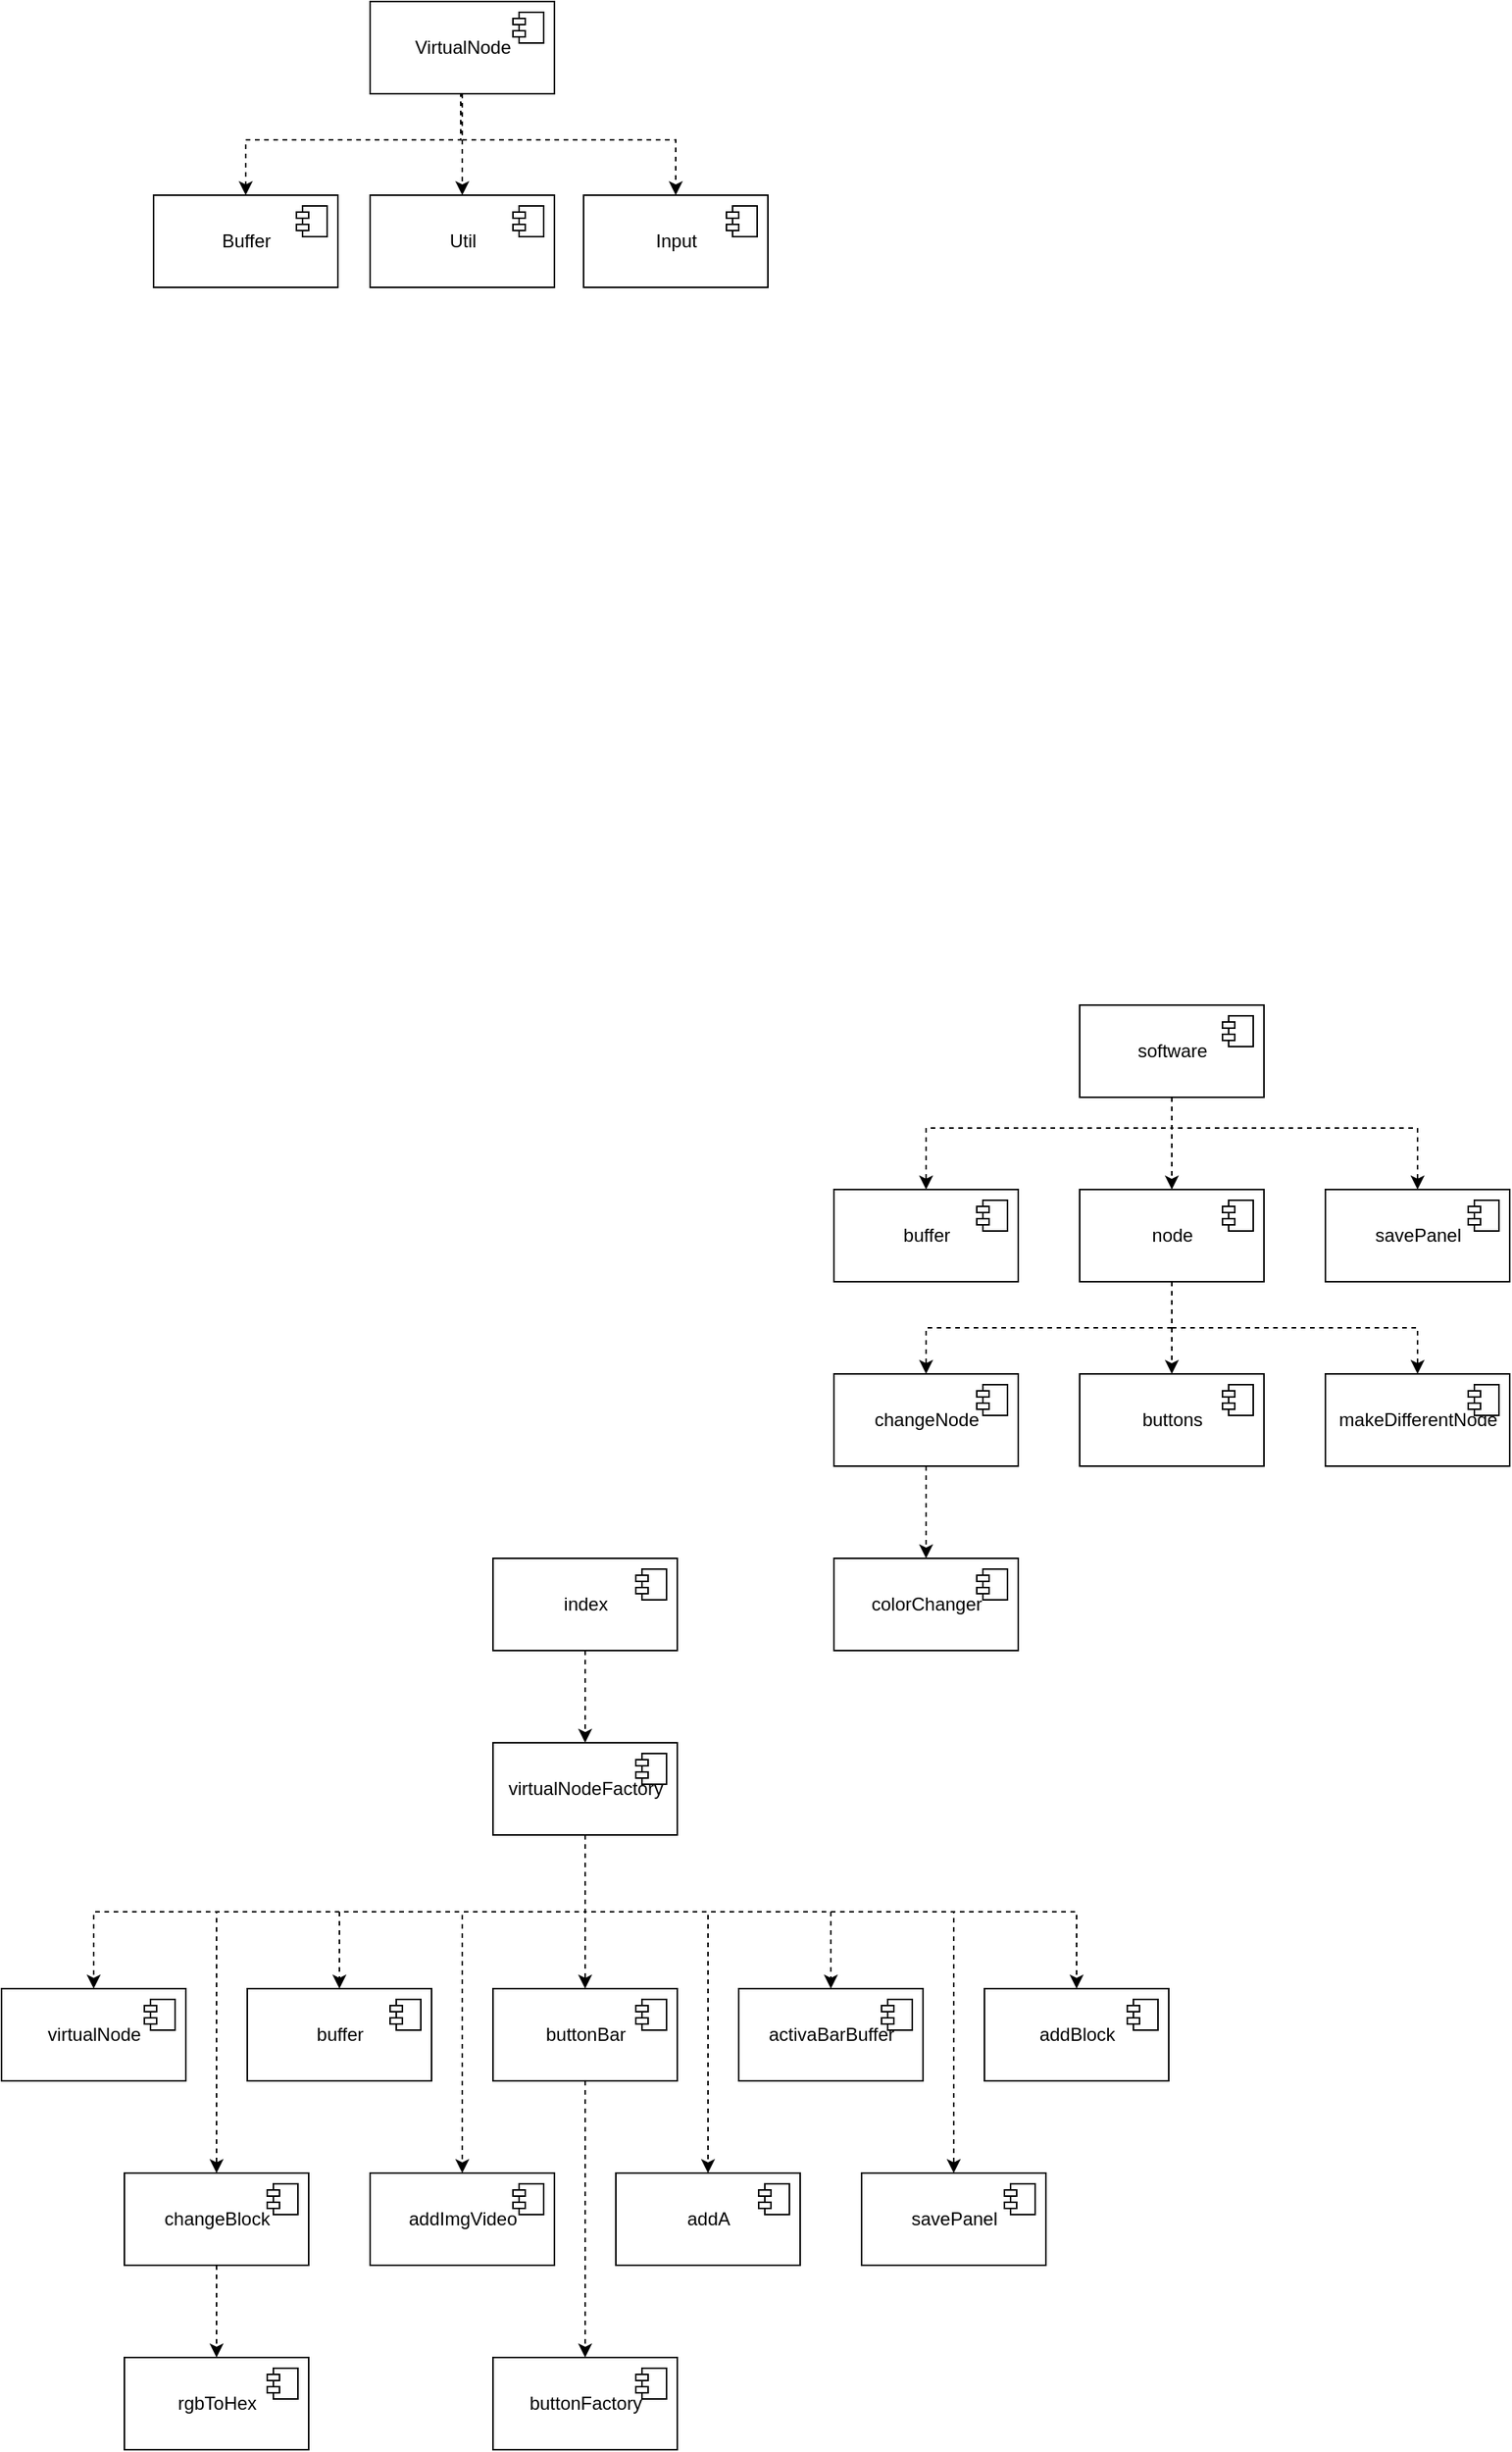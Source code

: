 <mxfile version="18.1.2" type="device"><diagram id="3x7tzP0Lx_GS00xErx9Q" name="Page-1"><mxGraphModel dx="738" dy="713" grid="0" gridSize="10" guides="1" tooltips="1" connect="1" arrows="1" fold="1" page="1" pageScale="1" pageWidth="1169" pageHeight="1654" math="0" shadow="0"><root><mxCell id="0"/><mxCell id="1" parent="0"/><mxCell id="tqYd5T3ZV0ak64wqeCiJ-14" style="edgeStyle=orthogonalEdgeStyle;rounded=0;orthogonalLoop=1;jettySize=auto;html=1;exitX=0.5;exitY=1;exitDx=0;exitDy=0;entryX=0.5;entryY=0;entryDx=0;entryDy=0;dashed=1;" parent="1" source="tqYd5T3ZV0ak64wqeCiJ-26" target="tqYd5T3ZV0ak64wqeCiJ-34" edge="1"><mxGeometry relative="1" as="geometry"><mxPoint x="521" y="1163" as="targetPoint"/></mxGeometry></mxCell><mxCell id="tqYd5T3ZV0ak64wqeCiJ-26" value="&lt;span&gt;index&lt;/span&gt;" style="html=1;dropTarget=0;" parent="1" vertex="1"><mxGeometry x="461" y="1043" width="120" height="60" as="geometry"/></mxCell><mxCell id="tqYd5T3ZV0ak64wqeCiJ-27" value="" style="shape=module;jettyWidth=8;jettyHeight=4;" parent="tqYd5T3ZV0ak64wqeCiJ-26" vertex="1"><mxGeometry x="1" width="20" height="20" relative="1" as="geometry"><mxPoint x="-27" y="7" as="offset"/></mxGeometry></mxCell><mxCell id="tqYd5T3ZV0ak64wqeCiJ-28" value="&lt;span&gt;virtualNode&lt;/span&gt;" style="html=1;dropTarget=0;" parent="1" vertex="1"><mxGeometry x="141" y="1323" width="120" height="60" as="geometry"/></mxCell><mxCell id="tqYd5T3ZV0ak64wqeCiJ-29" value="" style="shape=module;jettyWidth=8;jettyHeight=4;" parent="tqYd5T3ZV0ak64wqeCiJ-28" vertex="1"><mxGeometry x="1" width="20" height="20" relative="1" as="geometry"><mxPoint x="-27" y="7" as="offset"/></mxGeometry></mxCell><mxCell id="tqYd5T3ZV0ak64wqeCiJ-30" value="&lt;span&gt;buffer&lt;/span&gt;" style="html=1;dropTarget=0;" parent="1" vertex="1"><mxGeometry x="301" y="1323" width="120" height="60" as="geometry"/></mxCell><mxCell id="tqYd5T3ZV0ak64wqeCiJ-31" value="" style="shape=module;jettyWidth=8;jettyHeight=4;" parent="tqYd5T3ZV0ak64wqeCiJ-30" vertex="1"><mxGeometry x="1" width="20" height="20" relative="1" as="geometry"><mxPoint x="-27" y="7" as="offset"/></mxGeometry></mxCell><mxCell id="tqYd5T3ZV0ak64wqeCiJ-55" style="edgeStyle=orthogonalEdgeStyle;rounded=0;orthogonalLoop=1;jettySize=auto;html=1;exitX=0.5;exitY=1;exitDx=0;exitDy=0;entryX=0.5;entryY=0;entryDx=0;entryDy=0;dashed=1;" parent="1" source="tqYd5T3ZV0ak64wqeCiJ-32" target="tqYd5T3ZV0ak64wqeCiJ-36" edge="1"><mxGeometry relative="1" as="geometry"/></mxCell><mxCell id="tqYd5T3ZV0ak64wqeCiJ-32" value="&lt;span&gt;buttonBar&lt;/span&gt;" style="html=1;dropTarget=0;" parent="1" vertex="1"><mxGeometry x="461" y="1323" width="120" height="60" as="geometry"/></mxCell><mxCell id="tqYd5T3ZV0ak64wqeCiJ-33" value="" style="shape=module;jettyWidth=8;jettyHeight=4;" parent="tqYd5T3ZV0ak64wqeCiJ-32" vertex="1"><mxGeometry x="1" width="20" height="20" relative="1" as="geometry"><mxPoint x="-27" y="7" as="offset"/></mxGeometry></mxCell><mxCell id="tqYd5T3ZV0ak64wqeCiJ-57" style="edgeStyle=orthogonalEdgeStyle;rounded=0;orthogonalLoop=1;jettySize=auto;html=1;exitX=0.5;exitY=1;exitDx=0;exitDy=0;entryX=0.5;entryY=0;entryDx=0;entryDy=0;dashed=1;" parent="1" source="tqYd5T3ZV0ak64wqeCiJ-34" target="tqYd5T3ZV0ak64wqeCiJ-28" edge="1"><mxGeometry relative="1" as="geometry"/></mxCell><mxCell id="tqYd5T3ZV0ak64wqeCiJ-58" style="edgeStyle=orthogonalEdgeStyle;rounded=0;orthogonalLoop=1;jettySize=auto;html=1;exitX=0.5;exitY=1;exitDx=0;exitDy=0;entryX=0.5;entryY=0;entryDx=0;entryDy=0;dashed=1;" parent="1" source="tqYd5T3ZV0ak64wqeCiJ-34" target="tqYd5T3ZV0ak64wqeCiJ-30" edge="1"><mxGeometry relative="1" as="geometry"/></mxCell><mxCell id="tqYd5T3ZV0ak64wqeCiJ-59" style="edgeStyle=orthogonalEdgeStyle;rounded=0;orthogonalLoop=1;jettySize=auto;html=1;exitX=0.5;exitY=1;exitDx=0;exitDy=0;entryX=0.5;entryY=0;entryDx=0;entryDy=0;dashed=1;" parent="1" source="tqYd5T3ZV0ak64wqeCiJ-34" target="tqYd5T3ZV0ak64wqeCiJ-32" edge="1"><mxGeometry relative="1" as="geometry"/></mxCell><mxCell id="tqYd5T3ZV0ak64wqeCiJ-60" style="edgeStyle=orthogonalEdgeStyle;rounded=0;orthogonalLoop=1;jettySize=auto;html=1;exitX=0.5;exitY=1;exitDx=0;exitDy=0;entryX=0.5;entryY=0;entryDx=0;entryDy=0;dashed=1;" parent="1" source="tqYd5T3ZV0ak64wqeCiJ-34" target="tqYd5T3ZV0ak64wqeCiJ-47" edge="1"><mxGeometry relative="1" as="geometry"/></mxCell><mxCell id="tqYd5T3ZV0ak64wqeCiJ-61" style="edgeStyle=orthogonalEdgeStyle;rounded=0;orthogonalLoop=1;jettySize=auto;html=1;exitX=0.5;exitY=1;exitDx=0;exitDy=0;entryX=0.5;entryY=0;entryDx=0;entryDy=0;dashed=1;" parent="1" source="tqYd5T3ZV0ak64wqeCiJ-34" target="tqYd5T3ZV0ak64wqeCiJ-45" edge="1"><mxGeometry relative="1" as="geometry"/></mxCell><mxCell id="tqYd5T3ZV0ak64wqeCiJ-62" style="edgeStyle=orthogonalEdgeStyle;rounded=0;orthogonalLoop=1;jettySize=auto;html=1;exitX=0.5;exitY=1;exitDx=0;exitDy=0;entryX=0.5;entryY=0;entryDx=0;entryDy=0;dashed=1;" parent="1" source="tqYd5T3ZV0ak64wqeCiJ-34" target="tqYd5T3ZV0ak64wqeCiJ-51" edge="1"><mxGeometry relative="1" as="geometry"><Array as="points"><mxPoint x="521" y="1273"/><mxPoint x="601" y="1273"/></Array></mxGeometry></mxCell><mxCell id="tqYd5T3ZV0ak64wqeCiJ-63" style="edgeStyle=orthogonalEdgeStyle;rounded=0;orthogonalLoop=1;jettySize=auto;html=1;exitX=0.5;exitY=1;exitDx=0;exitDy=0;entryX=0.5;entryY=0;entryDx=0;entryDy=0;dashed=1;" parent="1" source="tqYd5T3ZV0ak64wqeCiJ-34" target="tqYd5T3ZV0ak64wqeCiJ-49" edge="1"><mxGeometry relative="1" as="geometry"><Array as="points"><mxPoint x="521" y="1273"/><mxPoint x="761" y="1273"/></Array></mxGeometry></mxCell><mxCell id="tqYd5T3ZV0ak64wqeCiJ-64" style="edgeStyle=orthogonalEdgeStyle;rounded=0;orthogonalLoop=1;jettySize=auto;html=1;exitX=0.5;exitY=1;exitDx=0;exitDy=0;entryX=0.5;entryY=0;entryDx=0;entryDy=0;dashed=1;" parent="1" source="tqYd5T3ZV0ak64wqeCiJ-34" target="tqYd5T3ZV0ak64wqeCiJ-41" edge="1"><mxGeometry relative="1" as="geometry"><Array as="points"><mxPoint x="521" y="1273"/><mxPoint x="441" y="1273"/></Array></mxGeometry></mxCell><mxCell id="tqYd5T3ZV0ak64wqeCiJ-65" style="edgeStyle=orthogonalEdgeStyle;rounded=0;orthogonalLoop=1;jettySize=auto;html=1;exitX=0.5;exitY=1;exitDx=0;exitDy=0;entryX=0.5;entryY=0;entryDx=0;entryDy=0;dashed=1;" parent="1" source="tqYd5T3ZV0ak64wqeCiJ-34" target="tqYd5T3ZV0ak64wqeCiJ-43" edge="1"><mxGeometry relative="1" as="geometry"><Array as="points"><mxPoint x="521" y="1273"/><mxPoint x="281" y="1273"/></Array></mxGeometry></mxCell><mxCell id="tqYd5T3ZV0ak64wqeCiJ-34" value="&lt;span&gt;virtualNodeFactory&lt;/span&gt;" style="html=1;dropTarget=0;" parent="1" vertex="1"><mxGeometry x="461" y="1163" width="120" height="60" as="geometry"/></mxCell><mxCell id="tqYd5T3ZV0ak64wqeCiJ-35" value="" style="shape=module;jettyWidth=8;jettyHeight=4;" parent="tqYd5T3ZV0ak64wqeCiJ-34" vertex="1"><mxGeometry x="1" width="20" height="20" relative="1" as="geometry"><mxPoint x="-27" y="7" as="offset"/></mxGeometry></mxCell><mxCell id="tqYd5T3ZV0ak64wqeCiJ-36" value="&lt;span&gt;buttonFactory&lt;/span&gt;" style="html=1;dropTarget=0;" parent="1" vertex="1"><mxGeometry x="461" y="1563" width="120" height="60" as="geometry"/></mxCell><mxCell id="tqYd5T3ZV0ak64wqeCiJ-37" value="" style="shape=module;jettyWidth=8;jettyHeight=4;" parent="tqYd5T3ZV0ak64wqeCiJ-36" vertex="1"><mxGeometry x="1" width="20" height="20" relative="1" as="geometry"><mxPoint x="-27" y="7" as="offset"/></mxGeometry></mxCell><mxCell id="tqYd5T3ZV0ak64wqeCiJ-39" value="&lt;span&gt;rgbToHex&lt;/span&gt;" style="html=1;dropTarget=0;" parent="1" vertex="1"><mxGeometry x="221" y="1563" width="120" height="60" as="geometry"/></mxCell><mxCell id="tqYd5T3ZV0ak64wqeCiJ-40" value="" style="shape=module;jettyWidth=8;jettyHeight=4;" parent="tqYd5T3ZV0ak64wqeCiJ-39" vertex="1"><mxGeometry x="1" width="20" height="20" relative="1" as="geometry"><mxPoint x="-27" y="7" as="offset"/></mxGeometry></mxCell><mxCell id="tqYd5T3ZV0ak64wqeCiJ-41" value="&lt;span&gt;addImgVideo&lt;/span&gt;" style="html=1;dropTarget=0;" parent="1" vertex="1"><mxGeometry x="381" y="1443" width="120" height="60" as="geometry"/></mxCell><mxCell id="tqYd5T3ZV0ak64wqeCiJ-42" value="" style="shape=module;jettyWidth=8;jettyHeight=4;" parent="tqYd5T3ZV0ak64wqeCiJ-41" vertex="1"><mxGeometry x="1" width="20" height="20" relative="1" as="geometry"><mxPoint x="-27" y="7" as="offset"/></mxGeometry></mxCell><mxCell id="tqYd5T3ZV0ak64wqeCiJ-56" style="edgeStyle=orthogonalEdgeStyle;rounded=0;orthogonalLoop=1;jettySize=auto;html=1;exitX=0.5;exitY=1;exitDx=0;exitDy=0;entryX=0.5;entryY=0;entryDx=0;entryDy=0;dashed=1;" parent="1" source="tqYd5T3ZV0ak64wqeCiJ-43" target="tqYd5T3ZV0ak64wqeCiJ-39" edge="1"><mxGeometry relative="1" as="geometry"/></mxCell><mxCell id="tqYd5T3ZV0ak64wqeCiJ-43" value="&lt;span&gt;changeBlock&lt;/span&gt;" style="html=1;dropTarget=0;" parent="1" vertex="1"><mxGeometry x="221" y="1443" width="120" height="60" as="geometry"/></mxCell><mxCell id="tqYd5T3ZV0ak64wqeCiJ-44" value="" style="shape=module;jettyWidth=8;jettyHeight=4;" parent="tqYd5T3ZV0ak64wqeCiJ-43" vertex="1"><mxGeometry x="1" width="20" height="20" relative="1" as="geometry"><mxPoint x="-27" y="7" as="offset"/></mxGeometry></mxCell><mxCell id="tqYd5T3ZV0ak64wqeCiJ-45" value="&lt;span&gt;addBlock&lt;/span&gt;" style="html=1;dropTarget=0;" parent="1" vertex="1"><mxGeometry x="781" y="1323" width="120" height="60" as="geometry"/></mxCell><mxCell id="tqYd5T3ZV0ak64wqeCiJ-46" value="" style="shape=module;jettyWidth=8;jettyHeight=4;" parent="tqYd5T3ZV0ak64wqeCiJ-45" vertex="1"><mxGeometry x="1" width="20" height="20" relative="1" as="geometry"><mxPoint x="-27" y="7" as="offset"/></mxGeometry></mxCell><mxCell id="tqYd5T3ZV0ak64wqeCiJ-47" value="&lt;span&gt;activaBarBuffer&lt;/span&gt;" style="html=1;dropTarget=0;" parent="1" vertex="1"><mxGeometry x="621" y="1323" width="120" height="60" as="geometry"/></mxCell><mxCell id="tqYd5T3ZV0ak64wqeCiJ-48" value="" style="shape=module;jettyWidth=8;jettyHeight=4;" parent="tqYd5T3ZV0ak64wqeCiJ-47" vertex="1"><mxGeometry x="1" width="20" height="20" relative="1" as="geometry"><mxPoint x="-27" y="7" as="offset"/></mxGeometry></mxCell><mxCell id="tqYd5T3ZV0ak64wqeCiJ-49" value="&lt;span&gt;savePanel&lt;/span&gt;" style="html=1;dropTarget=0;" parent="1" vertex="1"><mxGeometry x="701" y="1443" width="120" height="60" as="geometry"/></mxCell><mxCell id="tqYd5T3ZV0ak64wqeCiJ-50" value="" style="shape=module;jettyWidth=8;jettyHeight=4;" parent="tqYd5T3ZV0ak64wqeCiJ-49" vertex="1"><mxGeometry x="1" width="20" height="20" relative="1" as="geometry"><mxPoint x="-27" y="7" as="offset"/></mxGeometry></mxCell><mxCell id="tqYd5T3ZV0ak64wqeCiJ-51" value="&lt;span&gt;addA&lt;/span&gt;" style="html=1;dropTarget=0;" parent="1" vertex="1"><mxGeometry x="541" y="1443" width="120" height="60" as="geometry"/></mxCell><mxCell id="tqYd5T3ZV0ak64wqeCiJ-52" value="" style="shape=module;jettyWidth=8;jettyHeight=4;" parent="tqYd5T3ZV0ak64wqeCiJ-51" vertex="1"><mxGeometry x="1" width="20" height="20" relative="1" as="geometry"><mxPoint x="-27" y="7" as="offset"/></mxGeometry></mxCell><mxCell id="tqYd5T3ZV0ak64wqeCiJ-85" style="edgeStyle=orthogonalEdgeStyle;rounded=0;orthogonalLoop=1;jettySize=auto;html=1;exitX=0.5;exitY=1;exitDx=0;exitDy=0;entryX=0.5;entryY=0;entryDx=0;entryDy=0;dashed=1;" parent="1" source="tqYd5T3ZV0ak64wqeCiJ-66" target="tqYd5T3ZV0ak64wqeCiJ-72" edge="1"><mxGeometry relative="1" as="geometry"/></mxCell><mxCell id="tqYd5T3ZV0ak64wqeCiJ-91" style="edgeStyle=orthogonalEdgeStyle;rounded=0;orthogonalLoop=1;jettySize=auto;html=1;exitX=0.5;exitY=1;exitDx=0;exitDy=0;entryX=0.5;entryY=0;entryDx=0;entryDy=0;dashed=1;" parent="1" source="tqYd5T3ZV0ak64wqeCiJ-66" target="tqYd5T3ZV0ak64wqeCiJ-70" edge="1"><mxGeometry relative="1" as="geometry"/></mxCell><mxCell id="tqYd5T3ZV0ak64wqeCiJ-99" style="edgeStyle=orthogonalEdgeStyle;rounded=0;orthogonalLoop=1;jettySize=auto;html=1;exitX=0.5;exitY=1;exitDx=0;exitDy=0;entryX=0.5;entryY=0;entryDx=0;entryDy=0;dashed=1;" parent="1" source="tqYd5T3ZV0ak64wqeCiJ-66" target="tqYd5T3ZV0ak64wqeCiJ-68" edge="1"><mxGeometry relative="1" as="geometry"/></mxCell><mxCell id="tqYd5T3ZV0ak64wqeCiJ-66" value="&lt;span&gt;node&lt;/span&gt;" style="html=1;dropTarget=0;" parent="1" vertex="1"><mxGeometry x="843" y="803" width="120" height="60" as="geometry"/></mxCell><mxCell id="tqYd5T3ZV0ak64wqeCiJ-67" value="" style="shape=module;jettyWidth=8;jettyHeight=4;" parent="tqYd5T3ZV0ak64wqeCiJ-66" vertex="1"><mxGeometry x="1" width="20" height="20" relative="1" as="geometry"><mxPoint x="-27" y="7" as="offset"/></mxGeometry></mxCell><mxCell id="tqYd5T3ZV0ak64wqeCiJ-68" value="&lt;span&gt;makeDifferentNode&lt;/span&gt;" style="html=1;dropTarget=0;" parent="1" vertex="1"><mxGeometry x="1003" y="923" width="120" height="60" as="geometry"/></mxCell><mxCell id="tqYd5T3ZV0ak64wqeCiJ-69" value="" style="shape=module;jettyWidth=8;jettyHeight=4;" parent="tqYd5T3ZV0ak64wqeCiJ-68" vertex="1"><mxGeometry x="1" width="20" height="20" relative="1" as="geometry"><mxPoint x="-27" y="7" as="offset"/></mxGeometry></mxCell><mxCell id="tqYd5T3ZV0ak64wqeCiJ-94" style="edgeStyle=orthogonalEdgeStyle;rounded=0;orthogonalLoop=1;jettySize=auto;html=1;exitX=0.5;exitY=1;exitDx=0;exitDy=0;entryX=0.5;entryY=0;entryDx=0;entryDy=0;dashed=1;" parent="1" source="tqYd5T3ZV0ak64wqeCiJ-70" target="tqYd5T3ZV0ak64wqeCiJ-80" edge="1"><mxGeometry relative="1" as="geometry"/></mxCell><mxCell id="tqYd5T3ZV0ak64wqeCiJ-70" value="&lt;span&gt;changeNode&lt;/span&gt;" style="html=1;dropTarget=0;" parent="1" vertex="1"><mxGeometry x="683" y="923" width="120" height="60" as="geometry"/></mxCell><mxCell id="tqYd5T3ZV0ak64wqeCiJ-71" value="" style="shape=module;jettyWidth=8;jettyHeight=4;" parent="tqYd5T3ZV0ak64wqeCiJ-70" vertex="1"><mxGeometry x="1" width="20" height="20" relative="1" as="geometry"><mxPoint x="-27" y="7" as="offset"/></mxGeometry></mxCell><mxCell id="tqYd5T3ZV0ak64wqeCiJ-72" value="&lt;span&gt;buttons&lt;/span&gt;" style="html=1;dropTarget=0;" parent="1" vertex="1"><mxGeometry x="843" y="923" width="120" height="60" as="geometry"/></mxCell><mxCell id="tqYd5T3ZV0ak64wqeCiJ-73" value="" style="shape=module;jettyWidth=8;jettyHeight=4;" parent="tqYd5T3ZV0ak64wqeCiJ-72" vertex="1"><mxGeometry x="1" width="20" height="20" relative="1" as="geometry"><mxPoint x="-27" y="7" as="offset"/></mxGeometry></mxCell><mxCell id="tqYd5T3ZV0ak64wqeCiJ-74" value="&lt;span&gt;buffer&lt;/span&gt;" style="html=1;dropTarget=0;" parent="1" vertex="1"><mxGeometry x="683" y="803" width="120" height="60" as="geometry"/></mxCell><mxCell id="tqYd5T3ZV0ak64wqeCiJ-75" value="" style="shape=module;jettyWidth=8;jettyHeight=4;" parent="tqYd5T3ZV0ak64wqeCiJ-74" vertex="1"><mxGeometry x="1" width="20" height="20" relative="1" as="geometry"><mxPoint x="-27" y="7" as="offset"/></mxGeometry></mxCell><mxCell id="tqYd5T3ZV0ak64wqeCiJ-82" style="edgeStyle=orthogonalEdgeStyle;rounded=0;orthogonalLoop=1;jettySize=auto;html=1;exitX=0.5;exitY=1;exitDx=0;exitDy=0;entryX=0.5;entryY=0;entryDx=0;entryDy=0;dashed=1;" parent="1" source="tqYd5T3ZV0ak64wqeCiJ-76" target="tqYd5T3ZV0ak64wqeCiJ-66" edge="1"><mxGeometry relative="1" as="geometry"/></mxCell><mxCell id="tqYd5T3ZV0ak64wqeCiJ-86" style="edgeStyle=orthogonalEdgeStyle;rounded=0;orthogonalLoop=1;jettySize=auto;html=1;exitX=0.5;exitY=1;exitDx=0;exitDy=0;entryX=0.5;entryY=0;entryDx=0;entryDy=0;dashed=1;" parent="1" source="tqYd5T3ZV0ak64wqeCiJ-76" target="tqYd5T3ZV0ak64wqeCiJ-74" edge="1"><mxGeometry relative="1" as="geometry"><Array as="points"><mxPoint x="903" y="763"/><mxPoint x="743" y="763"/></Array></mxGeometry></mxCell><mxCell id="tqYd5T3ZV0ak64wqeCiJ-93" style="edgeStyle=orthogonalEdgeStyle;rounded=0;orthogonalLoop=1;jettySize=auto;html=1;exitX=0.5;exitY=1;exitDx=0;exitDy=0;entryX=0.5;entryY=0;entryDx=0;entryDy=0;dashed=1;" parent="1" source="tqYd5T3ZV0ak64wqeCiJ-76" target="tqYd5T3ZV0ak64wqeCiJ-78" edge="1"><mxGeometry relative="1" as="geometry"><Array as="points"><mxPoint x="903" y="763"/><mxPoint x="1063" y="763"/></Array></mxGeometry></mxCell><mxCell id="tqYd5T3ZV0ak64wqeCiJ-76" value="&lt;span style=&quot;font-size: 12px;&quot;&gt;software&lt;/span&gt;" style="html=1;dropTarget=0;" parent="1" vertex="1"><mxGeometry x="843" y="683" width="120" height="60" as="geometry"/></mxCell><mxCell id="tqYd5T3ZV0ak64wqeCiJ-77" value="" style="shape=module;jettyWidth=8;jettyHeight=4;" parent="tqYd5T3ZV0ak64wqeCiJ-76" vertex="1"><mxGeometry x="1" width="20" height="20" relative="1" as="geometry"><mxPoint x="-27" y="7" as="offset"/></mxGeometry></mxCell><mxCell id="tqYd5T3ZV0ak64wqeCiJ-78" value="&lt;span&gt;savePanel&lt;/span&gt;" style="html=1;dropTarget=0;" parent="1" vertex="1"><mxGeometry x="1003" y="803" width="120" height="60" as="geometry"/></mxCell><mxCell id="tqYd5T3ZV0ak64wqeCiJ-79" value="" style="shape=module;jettyWidth=8;jettyHeight=4;" parent="tqYd5T3ZV0ak64wqeCiJ-78" vertex="1"><mxGeometry x="1" width="20" height="20" relative="1" as="geometry"><mxPoint x="-27" y="7" as="offset"/></mxGeometry></mxCell><mxCell id="tqYd5T3ZV0ak64wqeCiJ-80" value="&lt;span&gt;colorChanger&lt;/span&gt;" style="html=1;dropTarget=0;" parent="1" vertex="1"><mxGeometry x="683" y="1043" width="120" height="60" as="geometry"/></mxCell><mxCell id="tqYd5T3ZV0ak64wqeCiJ-81" value="" style="shape=module;jettyWidth=8;jettyHeight=4;" parent="tqYd5T3ZV0ak64wqeCiJ-80" vertex="1"><mxGeometry x="1" width="20" height="20" relative="1" as="geometry"><mxPoint x="-27" y="7" as="offset"/></mxGeometry></mxCell><mxCell id="VQNJHimwP63g7IrR0pCt-9" value="&lt;span style=&quot;font-size: 12px;&quot;&gt;Input&lt;/span&gt;" style="html=1;dropTarget=0;" vertex="1" parent="1"><mxGeometry x="520" y="156" width="120" height="60" as="geometry"/></mxCell><mxCell id="VQNJHimwP63g7IrR0pCt-10" value="" style="shape=module;jettyWidth=8;jettyHeight=4;" vertex="1" parent="VQNJHimwP63g7IrR0pCt-9"><mxGeometry x="1" width="20" height="20" relative="1" as="geometry"><mxPoint x="-27" y="7" as="offset"/></mxGeometry></mxCell><mxCell id="VQNJHimwP63g7IrR0pCt-13" value="&lt;span&gt;Buffer&lt;/span&gt;" style="html=1;dropTarget=0;" vertex="1" parent="1"><mxGeometry x="240" y="156" width="120" height="60" as="geometry"/></mxCell><mxCell id="VQNJHimwP63g7IrR0pCt-14" value="" style="shape=module;jettyWidth=8;jettyHeight=4;" vertex="1" parent="VQNJHimwP63g7IrR0pCt-13"><mxGeometry x="1" width="20" height="20" relative="1" as="geometry"><mxPoint x="-27" y="7" as="offset"/></mxGeometry></mxCell><mxCell id="VQNJHimwP63g7IrR0pCt-16" style="edgeStyle=orthogonalEdgeStyle;rounded=0;orthogonalLoop=1;jettySize=auto;html=1;exitX=0.5;exitY=1;exitDx=0;exitDy=0;entryX=0.5;entryY=0;entryDx=0;entryDy=0;dashed=1;" edge="1" parent="1" source="VQNJHimwP63g7IrR0pCt-18" target="VQNJHimwP63g7IrR0pCt-13"><mxGeometry relative="1" as="geometry"><Array as="points"><mxPoint x="440" y="90"/><mxPoint x="440" y="120"/><mxPoint x="300" y="120"/></Array></mxGeometry></mxCell><mxCell id="VQNJHimwP63g7IrR0pCt-17" style="edgeStyle=orthogonalEdgeStyle;rounded=0;orthogonalLoop=1;jettySize=auto;html=1;exitX=0.5;exitY=1;exitDx=0;exitDy=0;entryX=0.5;entryY=0;entryDx=0;entryDy=0;dashed=1;" edge="1" parent="1" source="VQNJHimwP63g7IrR0pCt-18" target="VQNJHimwP63g7IrR0pCt-20"><mxGeometry relative="1" as="geometry"><Array as="points"><mxPoint x="441" y="130"/><mxPoint x="441" y="130"/></Array></mxGeometry></mxCell><mxCell id="VQNJHimwP63g7IrR0pCt-24" style="edgeStyle=orthogonalEdgeStyle;rounded=0;orthogonalLoop=1;jettySize=auto;html=1;exitX=0.5;exitY=1;exitDx=0;exitDy=0;entryX=0.5;entryY=0;entryDx=0;entryDy=0;dashed=1;" edge="1" parent="1" source="VQNJHimwP63g7IrR0pCt-18" target="VQNJHimwP63g7IrR0pCt-9"><mxGeometry relative="1" as="geometry"><Array as="points"><mxPoint x="441" y="120"/><mxPoint x="580" y="120"/></Array></mxGeometry></mxCell><mxCell id="VQNJHimwP63g7IrR0pCt-18" value="VirtualNode" style="html=1;dropTarget=0;" vertex="1" parent="1"><mxGeometry x="381" y="30" width="120" height="60" as="geometry"/></mxCell><mxCell id="VQNJHimwP63g7IrR0pCt-19" value="" style="shape=module;jettyWidth=8;jettyHeight=4;" vertex="1" parent="VQNJHimwP63g7IrR0pCt-18"><mxGeometry x="1" width="20" height="20" relative="1" as="geometry"><mxPoint x="-27" y="7" as="offset"/></mxGeometry></mxCell><mxCell id="VQNJHimwP63g7IrR0pCt-20" value="&lt;span&gt;Util&lt;/span&gt;" style="html=1;dropTarget=0;" vertex="1" parent="1"><mxGeometry x="381" y="156" width="120" height="60" as="geometry"/></mxCell><mxCell id="VQNJHimwP63g7IrR0pCt-21" value="" style="shape=module;jettyWidth=8;jettyHeight=4;" vertex="1" parent="VQNJHimwP63g7IrR0pCt-20"><mxGeometry x="1" width="20" height="20" relative="1" as="geometry"><mxPoint x="-27" y="7" as="offset"/></mxGeometry></mxCell></root></mxGraphModel></diagram></mxfile>